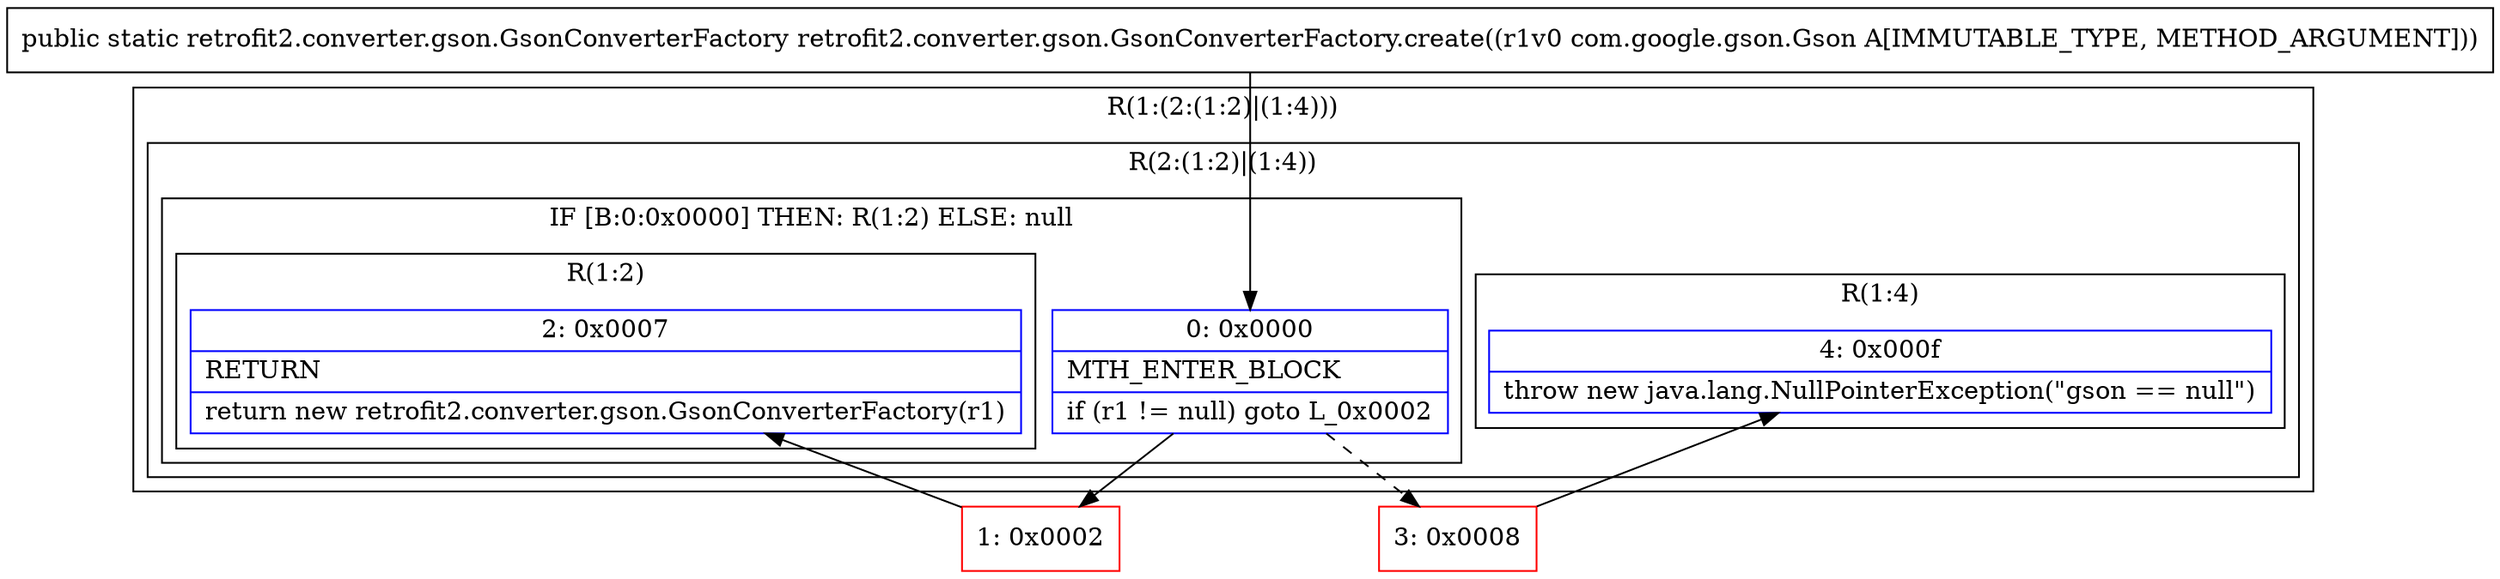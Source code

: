 digraph "CFG forretrofit2.converter.gson.GsonConverterFactory.create(Lcom\/google\/gson\/Gson;)Lretrofit2\/converter\/gson\/GsonConverterFactory;" {
subgraph cluster_Region_787141529 {
label = "R(1:(2:(1:2)|(1:4)))";
node [shape=record,color=blue];
subgraph cluster_Region_1275282455 {
label = "R(2:(1:2)|(1:4))";
node [shape=record,color=blue];
subgraph cluster_IfRegion_1037734215 {
label = "IF [B:0:0x0000] THEN: R(1:2) ELSE: null";
node [shape=record,color=blue];
Node_0 [shape=record,label="{0\:\ 0x0000|MTH_ENTER_BLOCK\l|if (r1 != null) goto L_0x0002\l}"];
subgraph cluster_Region_250274346 {
label = "R(1:2)";
node [shape=record,color=blue];
Node_2 [shape=record,label="{2\:\ 0x0007|RETURN\l|return new retrofit2.converter.gson.GsonConverterFactory(r1)\l}"];
}
}
subgraph cluster_Region_1994694261 {
label = "R(1:4)";
node [shape=record,color=blue];
Node_4 [shape=record,label="{4\:\ 0x000f|throw new java.lang.NullPointerException(\"gson == null\")\l}"];
}
}
}
Node_1 [shape=record,color=red,label="{1\:\ 0x0002}"];
Node_3 [shape=record,color=red,label="{3\:\ 0x0008}"];
MethodNode[shape=record,label="{public static retrofit2.converter.gson.GsonConverterFactory retrofit2.converter.gson.GsonConverterFactory.create((r1v0 com.google.gson.Gson A[IMMUTABLE_TYPE, METHOD_ARGUMENT])) }"];
MethodNode -> Node_0;
Node_0 -> Node_1;
Node_0 -> Node_3[style=dashed];
Node_1 -> Node_2;
Node_3 -> Node_4;
}

